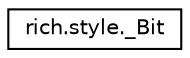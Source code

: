 digraph "Graphical Class Hierarchy"
{
 // LATEX_PDF_SIZE
  edge [fontname="Helvetica",fontsize="10",labelfontname="Helvetica",labelfontsize="10"];
  node [fontname="Helvetica",fontsize="10",shape=record];
  rankdir="LR";
  Node0 [label="rich.style._Bit",height=0.2,width=0.4,color="black", fillcolor="white", style="filled",URL="$classrich_1_1style_1_1__Bit.html",tooltip=" "];
}
